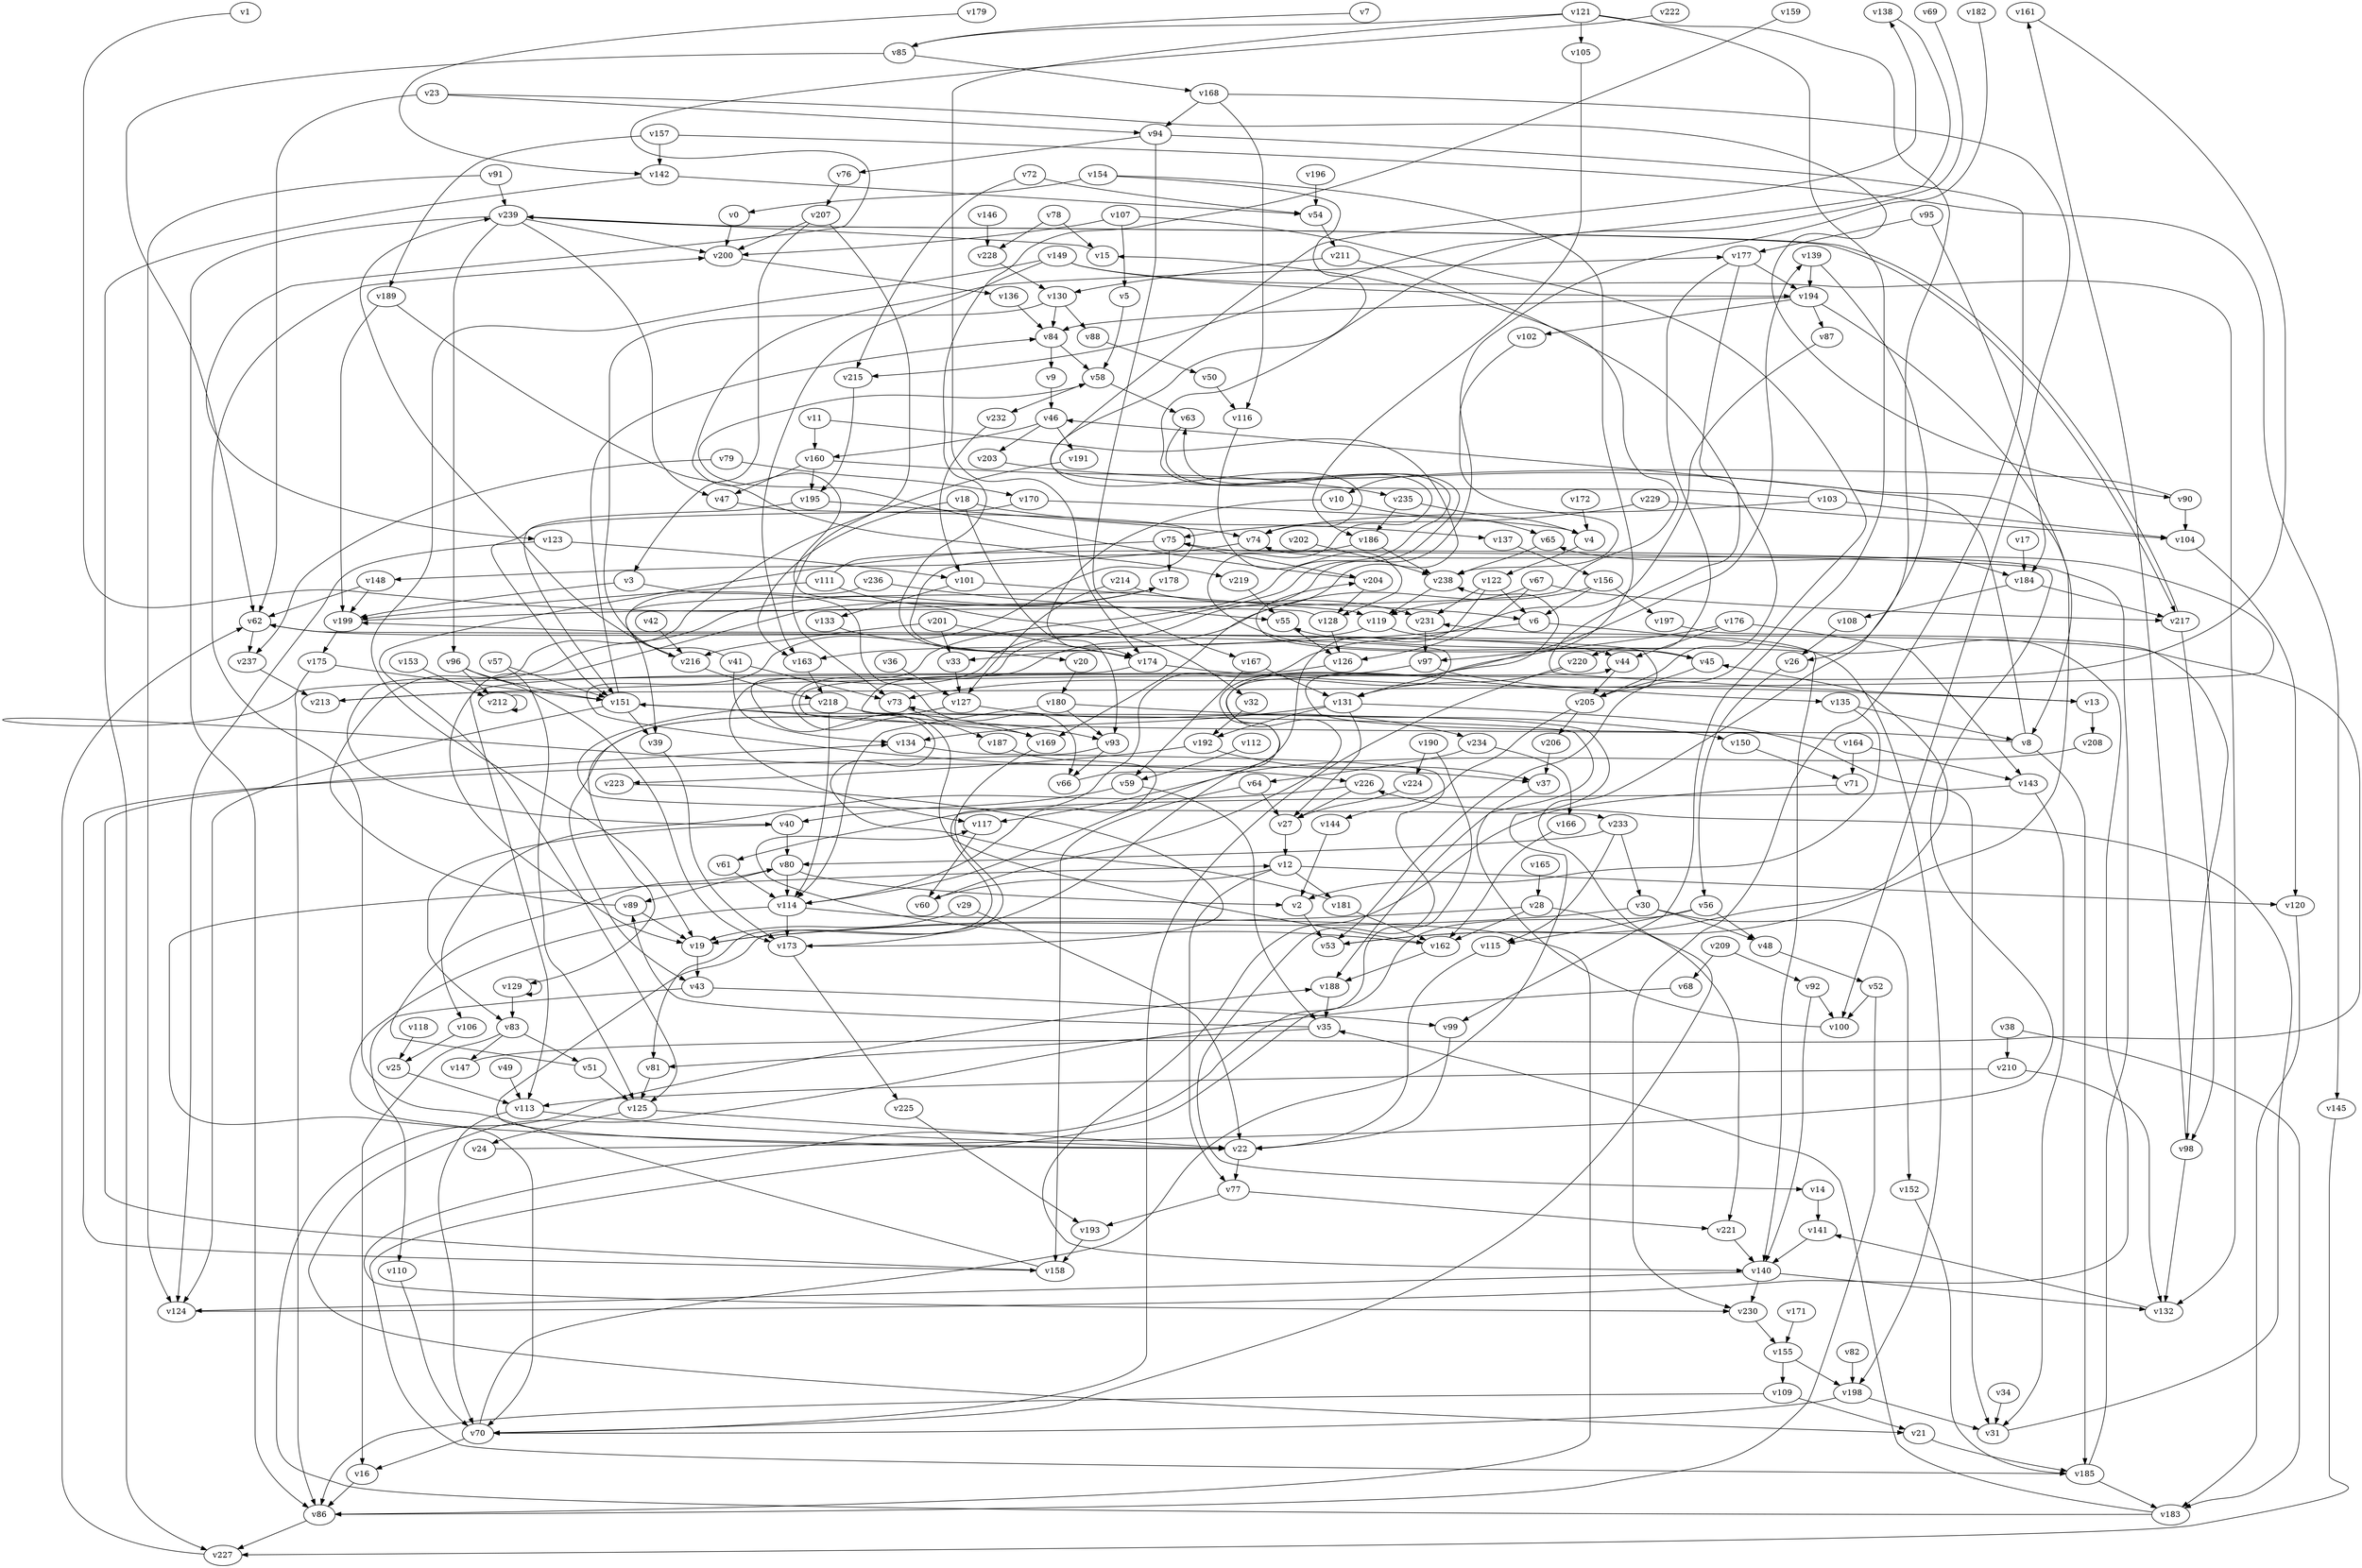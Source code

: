 // Benchmark game 353 - 240 vertices
// time_bound: 109
// targets: v77
digraph G {
    v0 [name="v0", player=0];
    v1 [name="v1", player=0];
    v2 [name="v2", player=0];
    v3 [name="v3", player=1];
    v4 [name="v4", player=1];
    v5 [name="v5", player=0];
    v6 [name="v6", player=1];
    v7 [name="v7", player=0];
    v8 [name="v8", player=0];
    v9 [name="v9", player=0];
    v10 [name="v10", player=1];
    v11 [name="v11", player=1];
    v12 [name="v12", player=0];
    v13 [name="v13", player=0];
    v14 [name="v14", player=1];
    v15 [name="v15", player=0];
    v16 [name="v16", player=0];
    v17 [name="v17", player=0];
    v18 [name="v18", player=0];
    v19 [name="v19", player=1];
    v20 [name="v20", player=1];
    v21 [name="v21", player=0];
    v22 [name="v22", player=0];
    v23 [name="v23", player=0];
    v24 [name="v24", player=0];
    v25 [name="v25", player=0];
    v26 [name="v26", player=1];
    v27 [name="v27", player=0];
    v28 [name="v28", player=1];
    v29 [name="v29", player=1];
    v30 [name="v30", player=1];
    v31 [name="v31", player=1];
    v32 [name="v32", player=0];
    v33 [name="v33", player=1];
    v34 [name="v34", player=1];
    v35 [name="v35", player=0];
    v36 [name="v36", player=1];
    v37 [name="v37", player=0];
    v38 [name="v38", player=0];
    v39 [name="v39", player=0];
    v40 [name="v40", player=1];
    v41 [name="v41", player=0];
    v42 [name="v42", player=0];
    v43 [name="v43", player=1];
    v44 [name="v44", player=1];
    v45 [name="v45", player=0];
    v46 [name="v46", player=0];
    v47 [name="v47", player=0];
    v48 [name="v48", player=0];
    v49 [name="v49", player=0];
    v50 [name="v50", player=0];
    v51 [name="v51", player=0];
    v52 [name="v52", player=1];
    v53 [name="v53", player=1];
    v54 [name="v54", player=0];
    v55 [name="v55", player=0];
    v56 [name="v56", player=0];
    v57 [name="v57", player=0];
    v58 [name="v58", player=0];
    v59 [name="v59", player=1];
    v60 [name="v60", player=1];
    v61 [name="v61", player=0];
    v62 [name="v62", player=0];
    v63 [name="v63", player=0];
    v64 [name="v64", player=1];
    v65 [name="v65", player=0];
    v66 [name="v66", player=0];
    v67 [name="v67", player=0];
    v68 [name="v68", player=0];
    v69 [name="v69", player=0];
    v70 [name="v70", player=1];
    v71 [name="v71", player=1];
    v72 [name="v72", player=0];
    v73 [name="v73", player=1];
    v74 [name="v74", player=1];
    v75 [name="v75", player=0];
    v76 [name="v76", player=0];
    v77 [name="v77", player=1, target=1];
    v78 [name="v78", player=1];
    v79 [name="v79", player=1];
    v80 [name="v80", player=0];
    v81 [name="v81", player=0];
    v82 [name="v82", player=0];
    v83 [name="v83", player=1];
    v84 [name="v84", player=0];
    v85 [name="v85", player=1];
    v86 [name="v86", player=1];
    v87 [name="v87", player=1];
    v88 [name="v88", player=1];
    v89 [name="v89", player=0];
    v90 [name="v90", player=0];
    v91 [name="v91", player=0];
    v92 [name="v92", player=0];
    v93 [name="v93", player=0];
    v94 [name="v94", player=0];
    v95 [name="v95", player=1];
    v96 [name="v96", player=1];
    v97 [name="v97", player=1];
    v98 [name="v98", player=0];
    v99 [name="v99", player=0];
    v100 [name="v100", player=0];
    v101 [name="v101", player=0];
    v102 [name="v102", player=0];
    v103 [name="v103", player=0];
    v104 [name="v104", player=0];
    v105 [name="v105", player=0];
    v106 [name="v106", player=0];
    v107 [name="v107", player=1];
    v108 [name="v108", player=1];
    v109 [name="v109", player=0];
    v110 [name="v110", player=0];
    v111 [name="v111", player=0];
    v112 [name="v112", player=0];
    v113 [name="v113", player=0];
    v114 [name="v114", player=0];
    v115 [name="v115", player=1];
    v116 [name="v116", player=1];
    v117 [name="v117", player=1];
    v118 [name="v118", player=0];
    v119 [name="v119", player=1];
    v120 [name="v120", player=1];
    v121 [name="v121", player=1];
    v122 [name="v122", player=0];
    v123 [name="v123", player=0];
    v124 [name="v124", player=0];
    v125 [name="v125", player=1];
    v126 [name="v126", player=1];
    v127 [name="v127", player=0];
    v128 [name="v128", player=1];
    v129 [name="v129", player=0];
    v130 [name="v130", player=0];
    v131 [name="v131", player=1];
    v132 [name="v132", player=1];
    v133 [name="v133", player=1];
    v134 [name="v134", player=1];
    v135 [name="v135", player=0];
    v136 [name="v136", player=1];
    v137 [name="v137", player=0];
    v138 [name="v138", player=1];
    v139 [name="v139", player=0];
    v140 [name="v140", player=0];
    v141 [name="v141", player=1];
    v142 [name="v142", player=0];
    v143 [name="v143", player=1];
    v144 [name="v144", player=0];
    v145 [name="v145", player=1];
    v146 [name="v146", player=0];
    v147 [name="v147", player=0];
    v148 [name="v148", player=1];
    v149 [name="v149", player=0];
    v150 [name="v150", player=1];
    v151 [name="v151", player=0];
    v152 [name="v152", player=1];
    v153 [name="v153", player=0];
    v154 [name="v154", player=1];
    v155 [name="v155", player=1];
    v156 [name="v156", player=0];
    v157 [name="v157", player=0];
    v158 [name="v158", player=1];
    v159 [name="v159", player=0];
    v160 [name="v160", player=0];
    v161 [name="v161", player=0];
    v162 [name="v162", player=1];
    v163 [name="v163", player=0];
    v164 [name="v164", player=1];
    v165 [name="v165", player=0];
    v166 [name="v166", player=1];
    v167 [name="v167", player=0];
    v168 [name="v168", player=0];
    v169 [name="v169", player=1];
    v170 [name="v170", player=0];
    v171 [name="v171", player=1];
    v172 [name="v172", player=0];
    v173 [name="v173", player=1];
    v174 [name="v174", player=0];
    v175 [name="v175", player=1];
    v176 [name="v176", player=1];
    v177 [name="v177", player=1];
    v178 [name="v178", player=0];
    v179 [name="v179", player=1];
    v180 [name="v180", player=1];
    v181 [name="v181", player=0];
    v182 [name="v182", player=0];
    v183 [name="v183", player=1];
    v184 [name="v184", player=0];
    v185 [name="v185", player=1];
    v186 [name="v186", player=0];
    v187 [name="v187", player=0];
    v188 [name="v188", player=1];
    v189 [name="v189", player=1];
    v190 [name="v190", player=1];
    v191 [name="v191", player=0];
    v192 [name="v192", player=0];
    v193 [name="v193", player=1];
    v194 [name="v194", player=1];
    v195 [name="v195", player=0];
    v196 [name="v196", player=0];
    v197 [name="v197", player=0];
    v198 [name="v198", player=0];
    v199 [name="v199", player=0];
    v200 [name="v200", player=0];
    v201 [name="v201", player=1];
    v202 [name="v202", player=0];
    v203 [name="v203", player=1];
    v204 [name="v204", player=1];
    v205 [name="v205", player=0];
    v206 [name="v206", player=1];
    v207 [name="v207", player=0];
    v208 [name="v208", player=0];
    v209 [name="v209", player=0];
    v210 [name="v210", player=1];
    v211 [name="v211", player=1];
    v212 [name="v212", player=0];
    v213 [name="v213", player=0];
    v214 [name="v214", player=1];
    v215 [name="v215", player=0];
    v216 [name="v216", player=1];
    v217 [name="v217", player=1];
    v218 [name="v218", player=1];
    v219 [name="v219", player=0];
    v220 [name="v220", player=0];
    v221 [name="v221", player=0];
    v222 [name="v222", player=0];
    v223 [name="v223", player=0];
    v224 [name="v224", player=0];
    v225 [name="v225", player=0];
    v226 [name="v226", player=0];
    v227 [name="v227", player=1];
    v228 [name="v228", player=0];
    v229 [name="v229", player=0];
    v230 [name="v230", player=0];
    v231 [name="v231", player=1];
    v232 [name="v232", player=0];
    v233 [name="v233", player=1];
    v234 [name="v234", player=1];
    v235 [name="v235", player=1];
    v236 [name="v236", player=1];
    v237 [name="v237", player=0];
    v238 [name="v238", player=1];
    v239 [name="v239", player=1];

    v0 -> v200;
    v1 -> v6 [constraint="t >= 3"];
    v2 -> v53;
    v3 -> v199;
    v4 -> v122;
    v5 -> v58;
    v6 -> v140;
    v7 -> v85 [constraint="t >= 1"];
    v8 -> v199 [constraint="t mod 4 == 2"];
    v9 -> v46;
    v10 -> v174;
    v11 -> v169 [constraint="t >= 3"];
    v12 -> v120;
    v13 -> v208;
    v14 -> v141;
    v15 -> v239 [constraint="t >= 4"];
    v16 -> v86;
    v17 -> v184;
    v18 -> v93;
    v19 -> v43;
    v20 -> v180;
    v21 -> v185;
    v22 -> v12 [constraint="t >= 2"];
    v23 -> v90 [constraint="t < 14"];
    v24 -> v75 [constraint="t < 6"];
    v25 -> v113;
    v26 -> v56;
    v27 -> v12;
    v28 -> v221;
    v29 -> v19;
    v30 -> v48;
    v31 -> v226 [constraint="t mod 2 == 1"];
    v32 -> v192;
    v33 -> v127;
    v34 -> v31;
    v35 -> v89 [constraint="t mod 5 == 3"];
    v36 -> v127;
    v37 -> v188;
    v38 -> v183;
    v39 -> v173;
    v40 -> v83;
    v41 -> v178 [constraint="t >= 1"];
    v42 -> v216;
    v43 -> v99;
    v44 -> v205;
    v45 -> v204 [constraint="t < 14"];
    v46 -> v191;
    v47 -> v37 [constraint="t mod 5 == 2"];
    v48 -> v52;
    v49 -> v113;
    v50 -> v116;
    v51 -> v80 [constraint="t mod 2 == 0"];
    v52 -> v86;
    v53 -> v45 [constraint="t < 14"];
    v54 -> v211;
    v55 -> v126;
    v56 -> v185 [constraint="t mod 2 == 0"];
    v57 -> v125;
    v58 -> v63;
    v59 -> v35;
    v60 -> v238 [constraint="t >= 5"];
    v61 -> v114;
    v62 -> v237;
    v63 -> v117 [constraint="t >= 2"];
    v64 -> v27;
    v65 -> v238;
    v66 -> v62 [constraint="t < 12"];
    v67 -> v126;
    v68 -> v21 [constraint="t >= 5"];
    v69 -> v45 [constraint="t mod 4 == 2"];
    v70 -> v73 [constraint="t >= 1"];
    v71 -> v140 [constraint="t >= 3"];
    v72 -> v54;
    v73 -> v187;
    v74 -> v148;
    v75 -> v125;
    v76 -> v207;
    v77 -> v221;
    v78 -> v228;
    v79 -> v237;
    v80 -> v114;
    v81 -> v125;
    v82 -> v198;
    v83 -> v51;
    v84 -> v9;
    v85 -> v62;
    v86 -> v227;
    v87 -> v61 [constraint="t >= 2"];
    v88 -> v50;
    v89 -> v178 [constraint="t mod 4 == 1"];
    v90 -> v10 [constraint="t < 15"];
    v91 -> v239;
    v92 -> v140;
    v93 -> v158 [constraint="t < 15"];
    v94 -> v167;
    v95 -> v177;
    v96 -> v151;
    v97 -> v73;
    v98 -> v161 [constraint="t >= 2"];
    v99 -> v22;
    v100 -> v151 [constraint="t mod 2 == 0"];
    v101 -> v133;
    v102 -> v238;
    v103 -> v138 [constraint="t < 14"];
    v104 -> v120;
    v105 -> v186;
    v106 -> v25;
    v107 -> v53;
    v108 -> v26;
    v109 -> v86;
    v110 -> v70;
    v111 -> v184 [constraint="t < 15"];
    v112 -> v59;
    v113 -> v70;
    v114 -> v86;
    v115 -> v22;
    v116 -> v128;
    v117 -> v60;
    v118 -> v25;
    v119 -> v163;
    v120 -> v183;
    v121 -> v85;
    v122 -> v117;
    v123 -> v124;
    v124 -> v55 [constraint="t mod 2 == 1"];
    v125 -> v22;
    v126 -> v226 [constraint="t >= 4"];
    v127 -> v129 [constraint="t < 5"];
    v128 -> v177 [constraint="t >= 1"];
    v129 -> v129;
    v130 -> v84;
    v131 -> v27;
    v132 -> v141 [constraint="t < 7"];
    v133 -> v20 [constraint="t mod 4 == 0"];
    v134 -> v14 [constraint="t mod 5 == 4"];
    v135 -> v2 [constraint="t mod 4 == 1"];
    v136 -> v84;
    v137 -> v156;
    v138 -> v215 [constraint="t < 13"];
    v139 -> v70 [constraint="t >= 3"];
    v140 -> v124;
    v141 -> v140;
    v142 -> v227;
    v143 -> v81 [constraint="t >= 3"];
    v144 -> v2;
    v145 -> v227;
    v146 -> v228;
    v147 -> v231 [constraint="t mod 4 == 3"];
    v148 -> v62;
    v149 -> v194;
    v150 -> v71;
    v151 -> v39;
    v152 -> v185;
    v153 -> v212;
    v154 -> v74 [constraint="t >= 4"];
    v155 -> v198;
    v156 -> v169;
    v157 -> v145;
    v158 -> v134 [constraint="t < 13"];
    v159 -> v174 [constraint="t >= 1"];
    v160 -> v47;
    v161 -> v213 [constraint="t mod 3 == 2"];
    v162 -> v117 [constraint="t >= 3"];
    v163 -> v218;
    v164 -> v44 [constraint="t >= 3"];
    v165 -> v28;
    v166 -> v162;
    v167 -> v59;
    v168 -> v116;
    v169 -> v22 [constraint="t < 8"];
    v170 -> v4;
    v171 -> v155;
    v172 -> v4;
    v173 -> v139 [constraint="t mod 4 == 2"];
    v174 -> v13;
    v175 -> v86;
    v176 -> v143;
    v177 -> v13 [constraint="t mod 5 == 0"];
    v178 -> v19 [constraint="t mod 4 == 2"];
    v179 -> v142 [constraint="t >= 3"];
    v180 -> v93;
    v181 -> v63 [constraint="t mod 2 == 0"];
    v182 -> v162 [constraint="t mod 2 == 1"];
    v183 -> v188 [constraint="t < 12"];
    v184 -> v217;
    v185 -> v74;
    v186 -> v174 [constraint="t >= 2"];
    v187 -> v114 [constraint="t mod 2 == 0"];
    v188 -> v35;
    v189 -> v219 [constraint="t mod 3 == 1"];
    v190 -> v230 [constraint="t mod 4 == 3"];
    v191 -> v40 [constraint="t mod 3 == 2"];
    v192 -> v37;
    v193 -> v158;
    v194 -> v8;
    v195 -> v151;
    v196 -> v54;
    v197 -> v98 [constraint="t >= 5"];
    v198 -> v70;
    v199 -> v15 [constraint="t >= 5"];
    v200 -> v136;
    v201 -> v33;
    v202 -> v238;
    v203 -> v53 [constraint="t mod 3 == 0"];
    v204 -> v58 [constraint="t mod 2 == 0"];
    v205 -> v206;
    v206 -> v37;
    v207 -> v73;
    v208 -> v114 [constraint="t >= 4"];
    v209 -> v68;
    v210 -> v113;
    v211 -> v205;
    v212 -> v212;
    v213 -> v65 [constraint="t < 13"];
    v214 -> v127;
    v215 -> v195;
    v216 -> v239 [constraint="t < 8"];
    v217 -> v239 [constraint="t < 8"];
    v218 -> v233 [constraint="t < 7"];
    v219 -> v55;
    v220 -> v70;
    v221 -> v140;
    v222 -> v123 [constraint="t >= 5"];
    v223 -> v173 [constraint="t < 15"];
    v224 -> v27;
    v225 -> v193;
    v226 -> v106 [constraint="t mod 3 == 2"];
    v227 -> v62;
    v228 -> v130;
    v229 -> v75;
    v230 -> v155;
    v231 -> v97;
    v232 -> v101;
    v233 -> v30;
    v234 -> v64;
    v235 -> v4;
    v236 -> v55;
    v237 -> v213;
    v238 -> v119;
    v239 -> v200;
    v85 -> v168;
    v80 -> v2;
    v158 -> v200;
    v3 -> v66;
    v45 -> v205;
    v207 -> v200;
    v160 -> v235;
    v160 -> v195;
    v157 -> v189;
    v83 -> v147;
    v72 -> v215;
    v67 -> v217;
    v210 -> v132;
    v173 -> v225;
    v176 -> v44;
    v57 -> v151;
    v186 -> v238;
    v190 -> v224;
    v233 -> v115;
    v148 -> v199;
    v90 -> v104;
    v91 -> v124;
    v177 -> v220;
    v149 -> v163;
    v58 -> v232;
    v198 -> v31;
    v239 -> v86;
    v6 -> v33;
    v181 -> v162;
    v194 -> v84;
    v84 -> v58;
    v51 -> v125;
    v217 -> v98;
    v107 -> v5;
    v154 -> v131;
    v94 -> v230;
    v103 -> v104;
    v130 -> v216;
    v30 -> v19;
    v127 -> v43;
    v142 -> v54;
    v46 -> v203;
    v113 -> v22;
    v30 -> v152;
    v216 -> v218;
    v131 -> v134;
    v151 -> v169;
    v170 -> v151;
    v98 -> v132;
    v56 -> v115;
    v167 -> v131;
    v59 -> v40;
    v177 -> v194;
    v218 -> v114;
    v176 -> v97;
    v80 -> v89;
    v62 -> v44;
    v78 -> v15;
    v220 -> v131;
    v122 -> v231;
    v175 -> v151;
    v111 -> v199;
    v8 -> v46;
    v35 -> v81;
    v28 -> v19;
    v122 -> v6;
    v46 -> v160;
    v92 -> v100;
    v174 -> v113;
    v211 -> v130;
    v101 -> v119;
    v111 -> v32;
    v127 -> v234;
    v41 -> v134;
    v89 -> v19;
    v180 -> v150;
    v107 -> v200;
    v96 -> v173;
    v123 -> v101;
    v41 -> v73;
    v143 -> v31;
    v103 -> v74;
    v164 -> v71;
    v75 -> v204;
    v239 -> v217;
    v67 -> v119;
    v129 -> v83;
    v12 -> v181;
    v121 -> v26;
    v56 -> v48;
    v77 -> v193;
    v239 -> v47;
    v83 -> v16;
    v130 -> v88;
    v75 -> v178;
    v140 -> v132;
    v23 -> v94;
    v121 -> v105;
    v114 -> v173;
    v18 -> v163;
    v235 -> v186;
    v234 -> v166;
    v239 -> v96;
    v43 -> v110;
    v236 -> v39;
    v189 -> v199;
    v154 -> v0;
    v180 -> v114;
    v226 -> v27;
    v70 -> v16;
    v128 -> v126;
    v23 -> v62;
    v97 -> v135;
    v157 -> v142;
    v184 -> v108;
    v125 -> v24;
    v162 -> v188;
    v151 -> v124;
    v209 -> v92;
    v22 -> v77;
    v139 -> v194;
    v38 -> v210;
    v168 -> v100;
    v185 -> v183;
    v95 -> v184;
    v40 -> v80;
    v94 -> v76;
    v164 -> v143;
    v194 -> v102;
    v183 -> v35;
    v201 -> v174;
    v199 -> v175;
    v156 -> v6;
    v151 -> v84;
    v8 -> v185;
    v93 -> v66;
    v155 -> v109;
    v201 -> v216;
    v121 -> v99;
    v156 -> v197;
    v233 -> v80;
    v131 -> v192;
    v29 -> v22;
    v214 -> v231;
    v114 -> v70;
    v140 -> v230;
    v204 -> v128;
    v229 -> v104;
    v135 -> v8;
    v121 -> v174;
    v79 -> v170;
    v64 -> v158;
    v12 -> v60;
    v12 -> v77;
    v18 -> v137;
    v131 -> v31;
    v207 -> v3;
    v168 -> v94;
    v11 -> v160;
    v195 -> v74;
    v96 -> v212;
    v119 -> v198;
    v194 -> v87;
    v192 -> v223;
    v205 -> v144;
    v28 -> v162;
    v109 -> v21;
    v52 -> v100;
    v149 -> v19;
    v218 -> v93;
    v149 -> v132;
    v10 -> v65;
}
